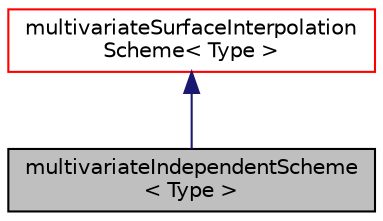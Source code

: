 digraph "multivariateIndependentScheme&lt; Type &gt;"
{
  bgcolor="transparent";
  edge [fontname="Helvetica",fontsize="10",labelfontname="Helvetica",labelfontsize="10"];
  node [fontname="Helvetica",fontsize="10",shape=record];
  Node1 [label="multivariateIndependentScheme\l\< Type \>",height=0.2,width=0.4,color="black", fillcolor="grey75", style="filled", fontcolor="black"];
  Node2 -> Node1 [dir="back",color="midnightblue",fontsize="10",style="solid",fontname="Helvetica"];
  Node2 [label="multivariateSurfaceInterpolation\lScheme\< Type \>",height=0.2,width=0.4,color="red",URL="$a01599.html",tooltip="Abstract base class for multi-variate surface interpolation schemes. "];
}
